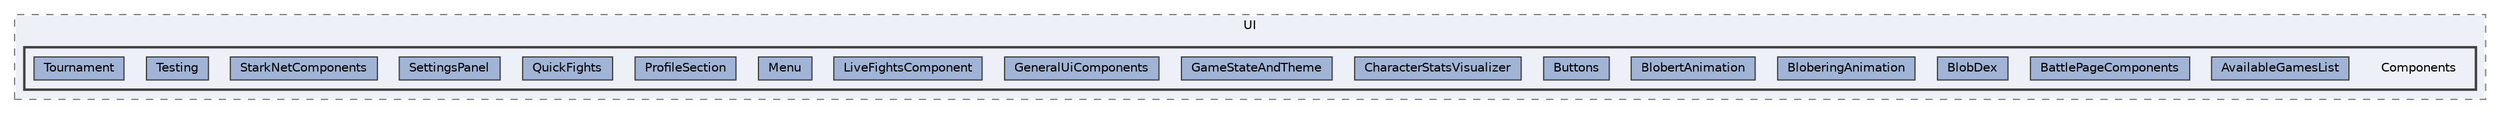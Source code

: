 digraph "Bloberts/Scripts/UI/Components"
{
 // LATEX_PDF_SIZE
  bgcolor="transparent";
  edge [fontname=Helvetica,fontsize=10,labelfontname=Helvetica,labelfontsize=10];
  node [fontname=Helvetica,fontsize=10,shape=box,height=0.2,width=0.4];
  compound=true
  subgraph clusterdir_05b9da9c231dc04fb68445786587af22 {
    graph [ bgcolor="#edf0f7", pencolor="grey50", label="UI", fontname=Helvetica,fontsize=10 style="filled,dashed", URL="dir_05b9da9c231dc04fb68445786587af22.html",tooltip=""]
  subgraph clusterdir_87cc03029c4ec6f21ab385a6bf609d9d {
    graph [ bgcolor="#edf0f7", pencolor="grey25", label="", fontname=Helvetica,fontsize=10 style="filled,bold", URL="dir_87cc03029c4ec6f21ab385a6bf609d9d.html",tooltip=""]
    dir_87cc03029c4ec6f21ab385a6bf609d9d [shape=plaintext, label="Components"];
  dir_13dc793941a4a40ce95d1559a481a908 [label="AvailableGamesList", fillcolor="#a2b4d6", color="grey25", style="filled", URL="dir_13dc793941a4a40ce95d1559a481a908.html",tooltip=""];
  dir_530ec34921bd9814d92769c92530aef6 [label="BattlePageComponents", fillcolor="#a2b4d6", color="grey25", style="filled", URL="dir_530ec34921bd9814d92769c92530aef6.html",tooltip=""];
  dir_f538152c8ce8122b285f7fda0a3145fd [label="BlobDex", fillcolor="#a2b4d6", color="grey25", style="filled", URL="dir_f538152c8ce8122b285f7fda0a3145fd.html",tooltip=""];
  dir_f2f24372b15ef8793b6be456d4d50160 [label="BloberingAnimation", fillcolor="#a2b4d6", color="grey25", style="filled", URL="dir_f2f24372b15ef8793b6be456d4d50160.html",tooltip=""];
  dir_ab57a2e1d6171aeb219fa474788c1766 [label="BlobertAnimation", fillcolor="#a2b4d6", color="grey25", style="filled", URL="dir_ab57a2e1d6171aeb219fa474788c1766.html",tooltip=""];
  dir_9876196bd6d6f700c738298735b8b10d [label="Buttons", fillcolor="#a2b4d6", color="grey25", style="filled", URL="dir_9876196bd6d6f700c738298735b8b10d.html",tooltip=""];
  dir_fed38ff7f1e580a5e6797f78e505a7c7 [label="CharacterStatsVisualizer", fillcolor="#a2b4d6", color="grey25", style="filled", URL="dir_fed38ff7f1e580a5e6797f78e505a7c7.html",tooltip=""];
  dir_9f9919073cac8826646651aa33a348a7 [label="GameStateAndTheme", fillcolor="#a2b4d6", color="grey25", style="filled", URL="dir_9f9919073cac8826646651aa33a348a7.html",tooltip=""];
  dir_9eab6daf260a94859f8e12e729bbdf4d [label="GeneralUiComponents", fillcolor="#a2b4d6", color="grey25", style="filled", URL="dir_9eab6daf260a94859f8e12e729bbdf4d.html",tooltip=""];
  dir_7cf116dc744c3c710ba60246c00b3653 [label="LiveFightsComponent", fillcolor="#a2b4d6", color="grey25", style="filled", URL="dir_7cf116dc744c3c710ba60246c00b3653.html",tooltip=""];
  dir_c8fa78c2c29103956facce66bd129ca1 [label="Menu", fillcolor="#a2b4d6", color="grey25", style="filled", URL="dir_c8fa78c2c29103956facce66bd129ca1.html",tooltip=""];
  dir_e49ba638e70e31b326ea53afad210d4c [label="ProfileSection", fillcolor="#a2b4d6", color="grey25", style="filled", URL="dir_e49ba638e70e31b326ea53afad210d4c.html",tooltip=""];
  dir_8bbb26aacf8e4ded3a0c5090158678ae [label="QuickFights", fillcolor="#a2b4d6", color="grey25", style="filled", URL="dir_8bbb26aacf8e4ded3a0c5090158678ae.html",tooltip=""];
  dir_a9b5fb4fc51f27e67259ca1db584618e [label="SettingsPanel", fillcolor="#a2b4d6", color="grey25", style="filled", URL="dir_a9b5fb4fc51f27e67259ca1db584618e.html",tooltip=""];
  dir_50eca15cad0b1690f76a7b2c75cb5599 [label="StarkNetComponents", fillcolor="#a2b4d6", color="grey25", style="filled", URL="dir_50eca15cad0b1690f76a7b2c75cb5599.html",tooltip=""];
  dir_ed2d342d9962ac4a426d4bca358d1037 [label="Testing", fillcolor="#a2b4d6", color="grey25", style="filled", URL="dir_ed2d342d9962ac4a426d4bca358d1037.html",tooltip=""];
  dir_241a84b4adb7d1ce6da99a2d1ec6dd99 [label="Tournament", fillcolor="#a2b4d6", color="grey25", style="filled", URL="dir_241a84b4adb7d1ce6da99a2d1ec6dd99.html",tooltip=""];
  }
  }
}
